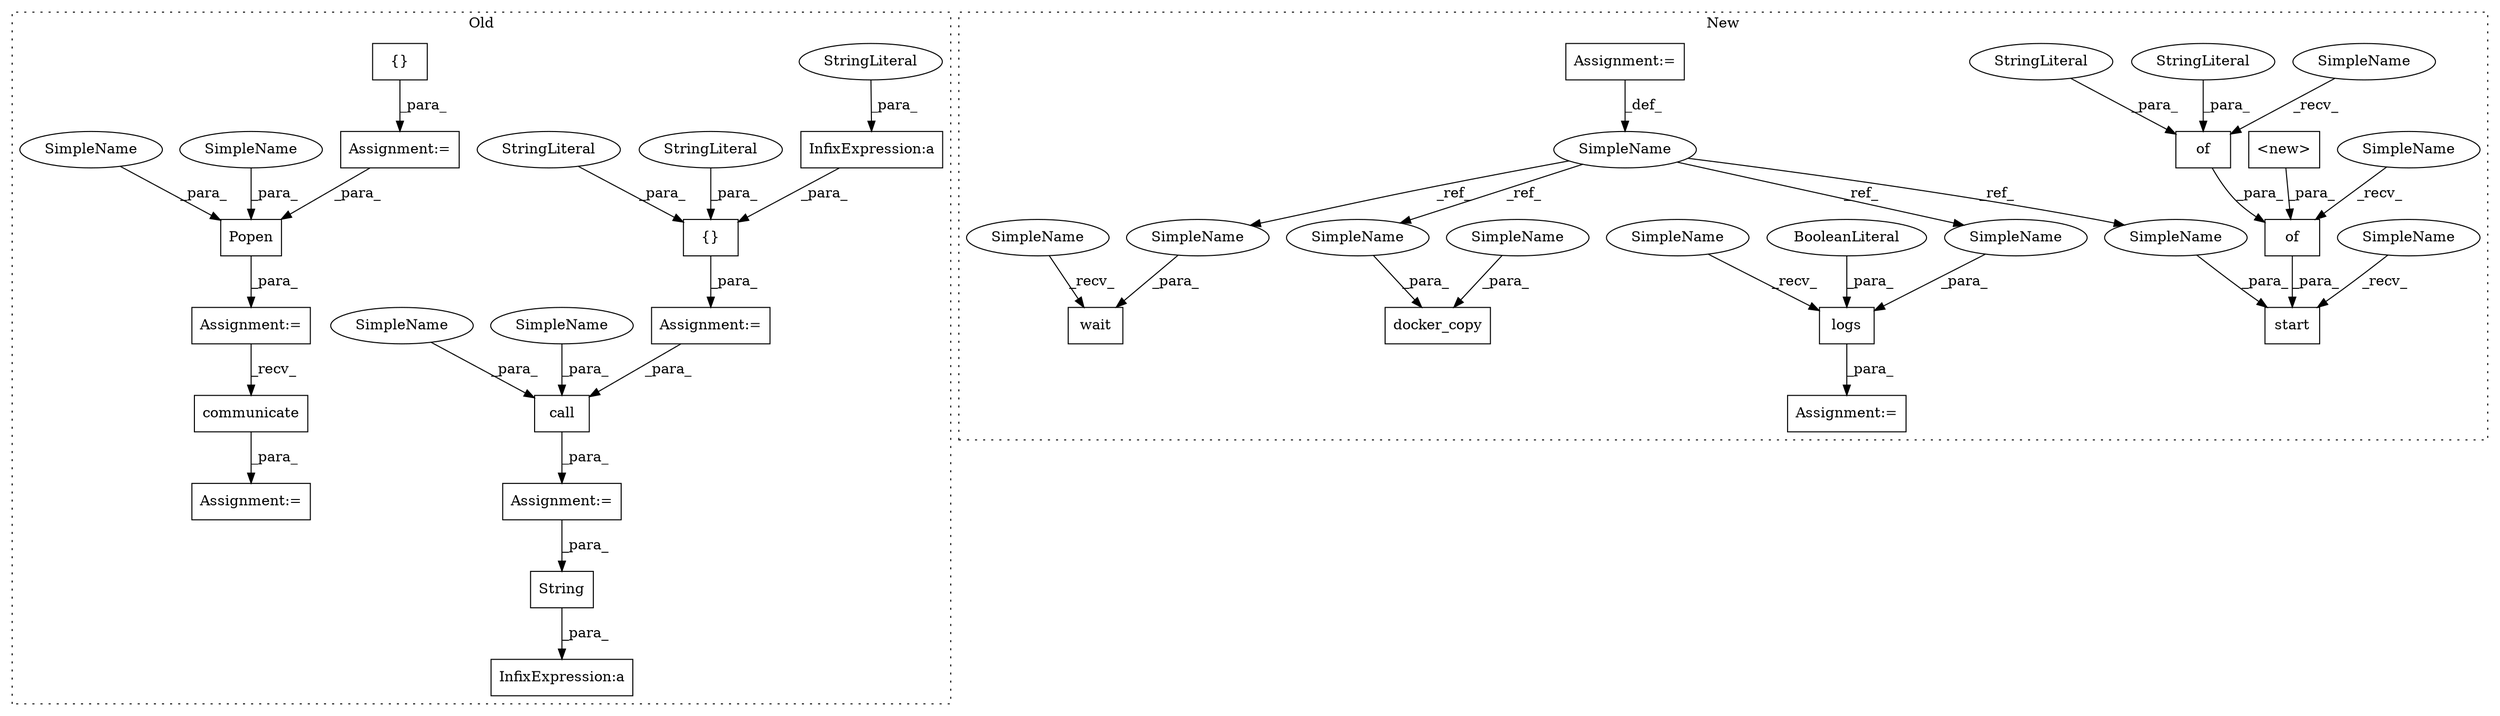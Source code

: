 digraph G {
subgraph cluster0 {
1 [label="String" a="32" s="3819,3837" l="7,1" shape="box"];
3 [label="InfixExpression:a" a="27" s="3816" l="3" shape="box"];
4 [label="Assignment:=" a="7" s="3646" l="1" shape="box"];
5 [label="Assignment:=" a="7" s="3481" l="1" shape="box"];
7 [label="InfixExpression:a" a="27" s="3525" l="12" shape="box"];
9 [label="{}" a="4" s="3494,3624" l="1,1" shape="box"];
11 [label="StringLiteral" a="45" s="3510" l="15" shape="ellipse"];
12 [label="StringLiteral" a="45" s="3495" l="8" shape="ellipse"];
13 [label="StringLiteral" a="45" s="3504" l="4" shape="ellipse"];
14 [label="call" a="32" s="3647,3665" l="5,1" shape="box"];
20 [label="Popen" a="32" s="3101,3120" l="6,1" shape="box"];
21 [label="{}" a="4" s="2756,3084" l="1,1" shape="box"];
22 [label="communicate" a="32" s="3171" l="13" shape="box"];
24 [label="Assignment:=" a="7" s="2743" l="1" shape="box"];
26 [label="Assignment:=" a="7" s="3100" l="1" shape="box"];
27 [label="Assignment:=" a="7" s="3161" l="2" shape="box"];
34 [label="SimpleName" a="42" s="3661" l="4" shape="ellipse"];
35 [label="SimpleName" a="42" s="3656" l="4" shape="ellipse"];
36 [label="SimpleName" a="42" s="3116" l="4" shape="ellipse"];
37 [label="SimpleName" a="42" s="3111" l="4" shape="ellipse"];
label = "Old";
style="dotted";
}
subgraph cluster1 {
2 [label="start" a="32" s="3377,3493" l="6,1" shape="box"];
6 [label="docker_copy" a="32" s="3891,3929" l="12,1" shape="box"];
8 [label="wait" a="32" s="3509,3521" l="5,1" shape="box"];
10 [label="SimpleName" a="42" s="1455" l="7" shape="ellipse"];
15 [label="of" a="32" s="3425,3448" l="3,1" shape="box"];
16 [label="of" a="32" s="3395,3492" l="3,1" shape="box"];
17 [label="StringLiteral" a="45" s="3428" l="6" shape="ellipse"];
18 [label="StringLiteral" a="45" s="3435" l="13" shape="ellipse"];
19 [label="<new>" a="14" s="3398" l="22" shape="box"];
23 [label="Assignment:=" a="7" s="1455" l="7" shape="box"];
25 [label="Assignment:=" a="7" s="3576" l="1" shape="box"];
28 [label="logs" a="32" s="3584,3601" l="5,1" shape="box"];
29 [label="BooleanLiteral" a="9" s="3597" l="4" shape="ellipse"];
30 [label="SimpleName" a="42" s="3903" l="6" shape="ellipse"];
31 [label="SimpleName" a="42" s="3577" l="6" shape="ellipse"];
32 [label="SimpleName" a="42" s="3502" l="6" shape="ellipse"];
33 [label="SimpleName" a="42" s="3370" l="6" shape="ellipse"];
38 [label="SimpleName" a="42" s="3383" l="7" shape="ellipse"];
39 [label="SimpleName" a="42" s="3514" l="7" shape="ellipse"];
40 [label="SimpleName" a="42" s="3910" l="7" shape="ellipse"];
41 [label="SimpleName" a="42" s="3589" l="7" shape="ellipse"];
42 [label="SimpleName" a="42" s="3391" l="3" shape="ellipse"];
43 [label="SimpleName" a="42" s="3421" l="3" shape="ellipse"];
label = "New";
style="dotted";
}
1 -> 3 [label="_para_"];
4 -> 1 [label="_para_"];
5 -> 14 [label="_para_"];
7 -> 9 [label="_para_"];
9 -> 5 [label="_para_"];
10 -> 38 [label="_ref_"];
10 -> 40 [label="_ref_"];
10 -> 39 [label="_ref_"];
10 -> 41 [label="_ref_"];
11 -> 7 [label="_para_"];
12 -> 9 [label="_para_"];
13 -> 9 [label="_para_"];
14 -> 4 [label="_para_"];
15 -> 16 [label="_para_"];
16 -> 2 [label="_para_"];
17 -> 15 [label="_para_"];
18 -> 15 [label="_para_"];
19 -> 16 [label="_para_"];
20 -> 26 [label="_para_"];
21 -> 24 [label="_para_"];
22 -> 27 [label="_para_"];
23 -> 10 [label="_def_"];
24 -> 20 [label="_para_"];
26 -> 22 [label="_recv_"];
28 -> 25 [label="_para_"];
29 -> 28 [label="_para_"];
30 -> 6 [label="_para_"];
31 -> 28 [label="_recv_"];
32 -> 8 [label="_recv_"];
33 -> 2 [label="_recv_"];
34 -> 14 [label="_para_"];
35 -> 14 [label="_para_"];
36 -> 20 [label="_para_"];
37 -> 20 [label="_para_"];
38 -> 2 [label="_para_"];
39 -> 8 [label="_para_"];
40 -> 6 [label="_para_"];
41 -> 28 [label="_para_"];
42 -> 16 [label="_recv_"];
43 -> 15 [label="_recv_"];
}